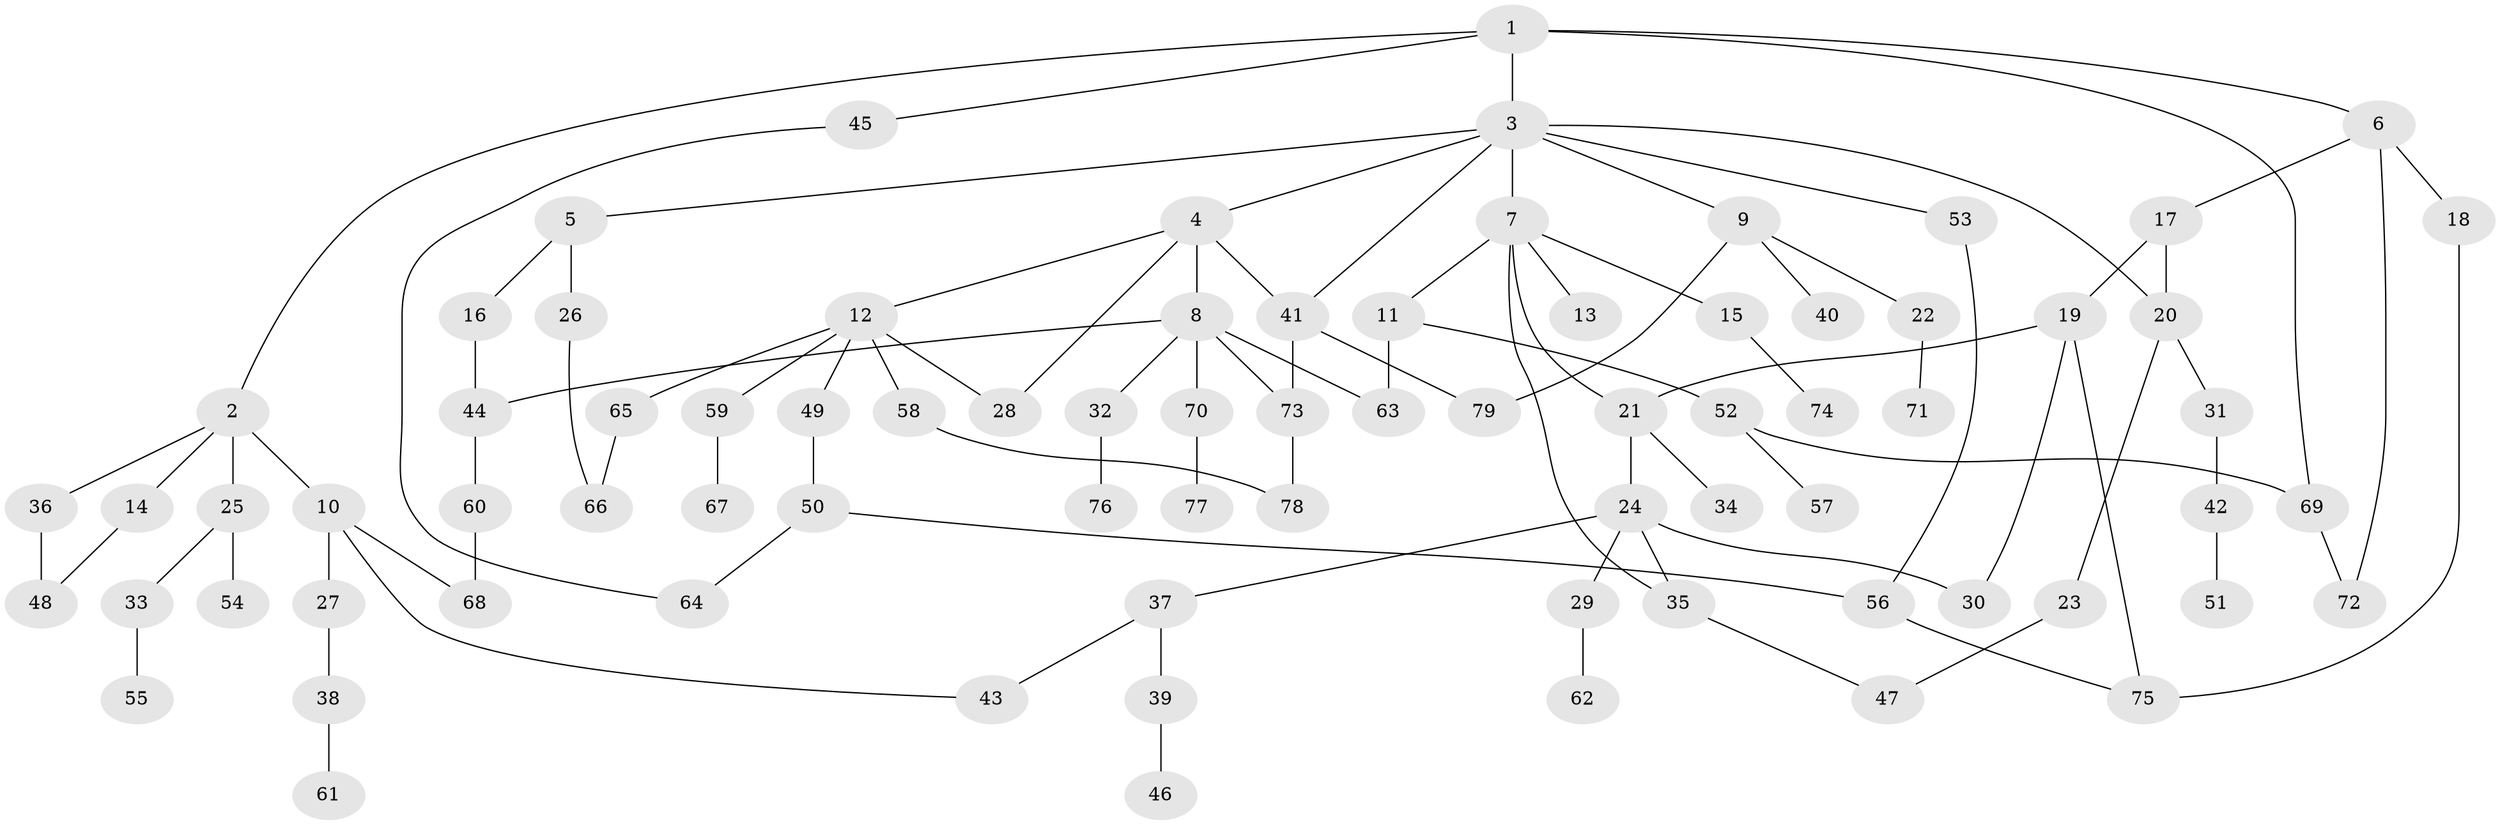 // coarse degree distribution, {1: 0.3076923076923077, 5: 0.07692307692307693, 2: 0.38461538461538464, 4: 0.10256410256410256, 6: 0.10256410256410256, 3: 0.02564102564102564}
// Generated by graph-tools (version 1.1) at 2025/45/03/04/25 21:45:00]
// undirected, 79 vertices, 100 edges
graph export_dot {
graph [start="1"]
  node [color=gray90,style=filled];
  1;
  2;
  3;
  4;
  5;
  6;
  7;
  8;
  9;
  10;
  11;
  12;
  13;
  14;
  15;
  16;
  17;
  18;
  19;
  20;
  21;
  22;
  23;
  24;
  25;
  26;
  27;
  28;
  29;
  30;
  31;
  32;
  33;
  34;
  35;
  36;
  37;
  38;
  39;
  40;
  41;
  42;
  43;
  44;
  45;
  46;
  47;
  48;
  49;
  50;
  51;
  52;
  53;
  54;
  55;
  56;
  57;
  58;
  59;
  60;
  61;
  62;
  63;
  64;
  65;
  66;
  67;
  68;
  69;
  70;
  71;
  72;
  73;
  74;
  75;
  76;
  77;
  78;
  79;
  1 -- 2;
  1 -- 3;
  1 -- 6;
  1 -- 45;
  1 -- 69;
  2 -- 10;
  2 -- 14;
  2 -- 25;
  2 -- 36;
  3 -- 4;
  3 -- 5;
  3 -- 7;
  3 -- 9;
  3 -- 41;
  3 -- 53;
  3 -- 20;
  4 -- 8;
  4 -- 12;
  4 -- 28;
  4 -- 41;
  5 -- 16;
  5 -- 26;
  6 -- 17;
  6 -- 18;
  6 -- 72;
  7 -- 11;
  7 -- 13;
  7 -- 15;
  7 -- 21;
  7 -- 35;
  8 -- 32;
  8 -- 44;
  8 -- 63;
  8 -- 70;
  8 -- 73;
  9 -- 22;
  9 -- 40;
  9 -- 79;
  10 -- 27;
  10 -- 43;
  10 -- 68;
  11 -- 52;
  11 -- 63;
  12 -- 49;
  12 -- 58;
  12 -- 59;
  12 -- 65;
  12 -- 28;
  14 -- 48;
  15 -- 74;
  16 -- 44;
  17 -- 19;
  17 -- 20;
  18 -- 75;
  19 -- 75;
  19 -- 30;
  19 -- 21;
  20 -- 23;
  20 -- 31;
  21 -- 24;
  21 -- 34;
  22 -- 71;
  23 -- 47;
  24 -- 29;
  24 -- 30;
  24 -- 35;
  24 -- 37;
  25 -- 33;
  25 -- 54;
  26 -- 66;
  27 -- 38;
  29 -- 62;
  31 -- 42;
  32 -- 76;
  33 -- 55;
  35 -- 47;
  36 -- 48;
  37 -- 39;
  37 -- 43;
  38 -- 61;
  39 -- 46;
  41 -- 79;
  41 -- 73;
  42 -- 51;
  44 -- 60;
  45 -- 64;
  49 -- 50;
  50 -- 56;
  50 -- 64;
  52 -- 57;
  52 -- 69;
  53 -- 56;
  56 -- 75;
  58 -- 78;
  59 -- 67;
  60 -- 68;
  65 -- 66;
  69 -- 72;
  70 -- 77;
  73 -- 78;
}
